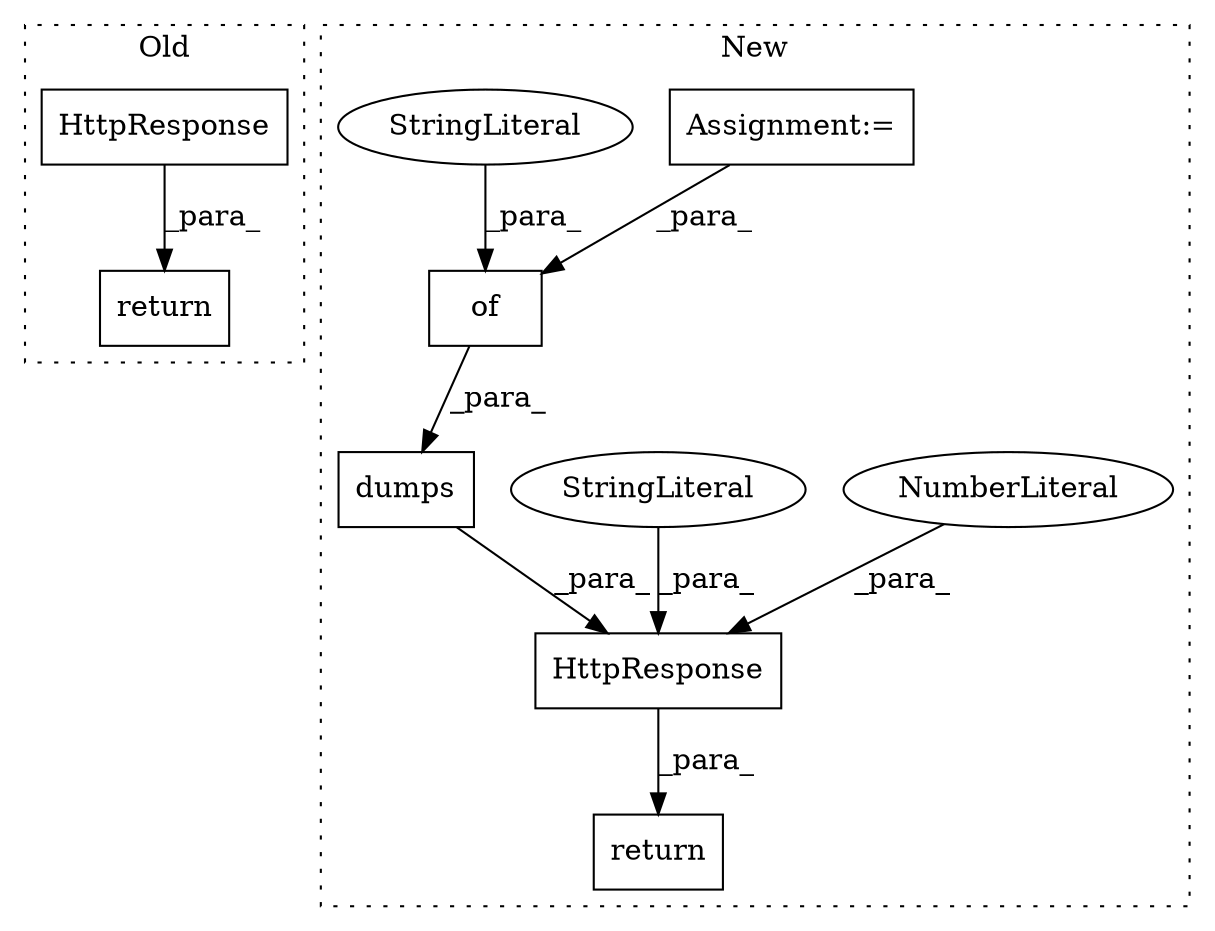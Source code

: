 digraph G {
subgraph cluster0 {
1 [label="return" a="41" s="2501" l="7" shape="box"];
5 [label="HttpResponse" a="32" s="2508,2524" l="13,1" shape="box"];
label = "Old";
style="dotted";
}
subgraph cluster1 {
2 [label="HttpResponse" a="32" s="2653,2722" l="13,1" shape="box"];
3 [label="return" a="41" s="2646" l="7" shape="box"];
4 [label="NumberLiteral" a="34" s="2719" l="3" shape="ellipse"];
6 [label="StringLiteral" a="45" s="2700" l="18" shape="ellipse"];
7 [label="Assignment:=" a="7" s="1940" l="6" shape="box"];
8 [label="dumps" a="32" s="2671,2698" l="6,1" shape="box"];
9 [label="of" a="32" s="2504,2536" l="3,1" shape="box"];
10 [label="StringLiteral" a="45" s="2507" l="8" shape="ellipse"];
label = "New";
style="dotted";
}
2 -> 3 [label="_para_"];
4 -> 2 [label="_para_"];
5 -> 1 [label="_para_"];
6 -> 2 [label="_para_"];
7 -> 9 [label="_para_"];
8 -> 2 [label="_para_"];
9 -> 8 [label="_para_"];
10 -> 9 [label="_para_"];
}